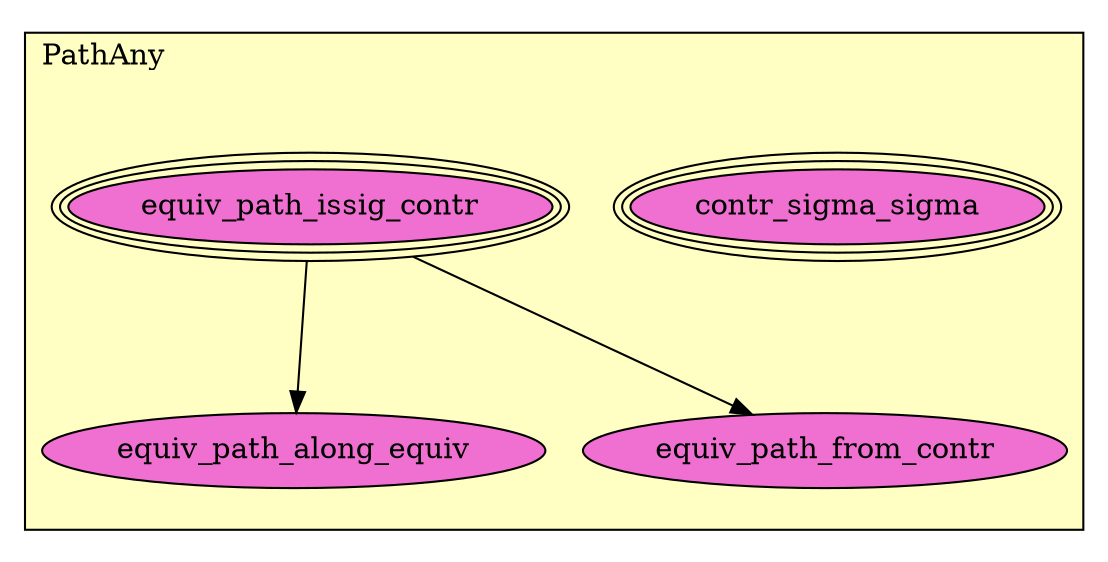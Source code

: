 digraph HoTT_PathAny {
  graph [ratio=0.5]
  node [style=filled]
PathAny_contr_sigma_sigma [label="contr_sigma_sigma", URL=<PathAny.html#contr_sigma_sigma>, peripheries=3, fillcolor="#F070D1"] ;
PathAny_equiv_path_issig_contr [label="equiv_path_issig_contr", URL=<PathAny.html#equiv_path_issig_contr>, peripheries=3, fillcolor="#F070D1"] ;
PathAny_equiv_path_along_equiv [label="equiv_path_along_equiv", URL=<PathAny.html#equiv_path_along_equiv>, fillcolor="#F070D1"] ;
PathAny_equiv_path_from_contr [label="equiv_path_from_contr", URL=<PathAny.html#equiv_path_from_contr>, fillcolor="#F070D1"] ;
  PathAny_equiv_path_issig_contr -> PathAny_equiv_path_along_equiv [] ;
  PathAny_equiv_path_issig_contr -> PathAny_equiv_path_from_contr [] ;
subgraph cluster_PathAny { label="PathAny"; fillcolor="#FFFFC3"; labeljust=l; style=filled 
PathAny_equiv_path_from_contr; PathAny_equiv_path_along_equiv; PathAny_equiv_path_issig_contr; PathAny_contr_sigma_sigma; };
} /* END */
